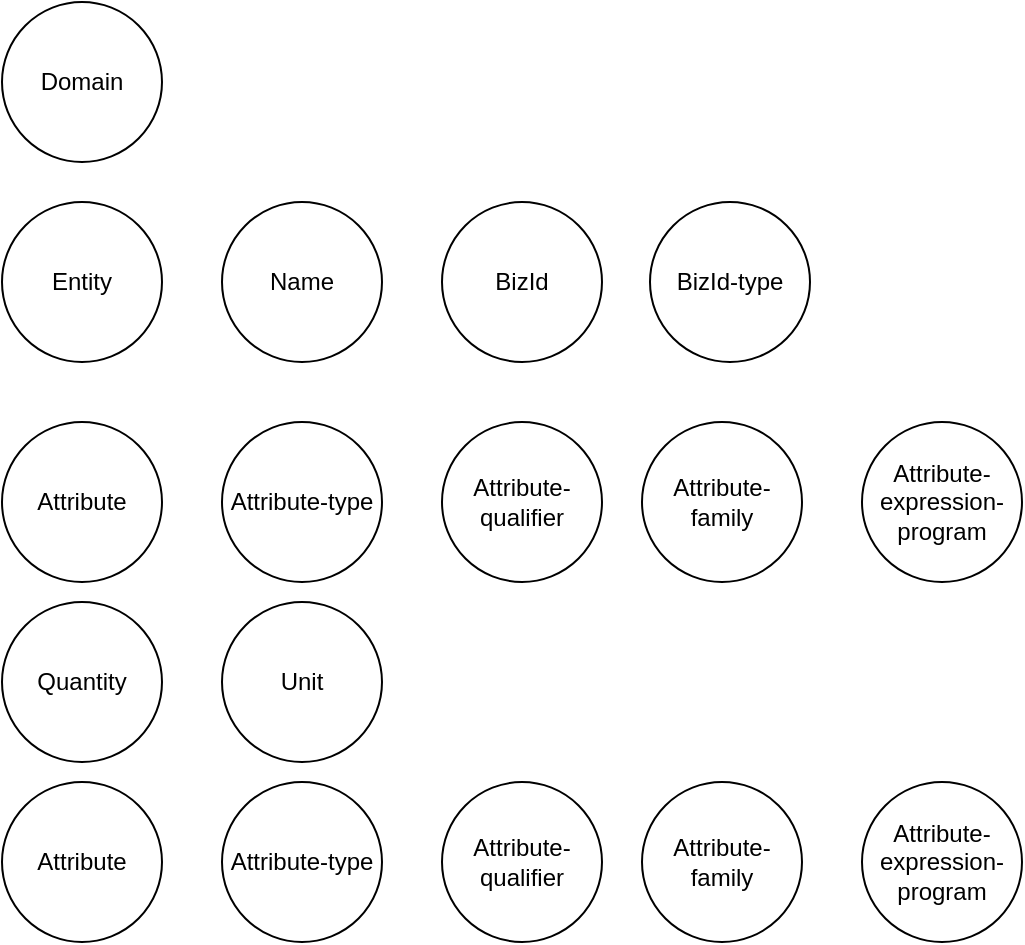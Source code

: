 <mxfile version="20.7.4" type="github">
  <diagram id="8liCXzgkEdSbJFoIxL7y" name="Page-1">
    <mxGraphModel dx="1306" dy="836" grid="1" gridSize="10" guides="1" tooltips="1" connect="1" arrows="1" fold="1" page="1" pageScale="1" pageWidth="850" pageHeight="1100" math="0" shadow="0">
      <root>
        <mxCell id="0" />
        <mxCell id="1" parent="0" />
        <mxCell id="UGJ1L-JOxJOwggU-99r5-2" value="Quantity" style="ellipse;whiteSpace=wrap;html=1;aspect=fixed;" vertex="1" parent="1">
          <mxGeometry x="60" y="550" width="80" height="80" as="geometry" />
        </mxCell>
        <mxCell id="UGJ1L-JOxJOwggU-99r5-3" value="Attribute-type" style="ellipse;whiteSpace=wrap;html=1;aspect=fixed;" vertex="1" parent="1">
          <mxGeometry x="170" y="460" width="80" height="80" as="geometry" />
        </mxCell>
        <mxCell id="UGJ1L-JOxJOwggU-99r5-4" value="Name" style="ellipse;whiteSpace=wrap;html=1;aspect=fixed;" vertex="1" parent="1">
          <mxGeometry x="170" y="350" width="80" height="80" as="geometry" />
        </mxCell>
        <mxCell id="UGJ1L-JOxJOwggU-99r5-5" value="BizId" style="ellipse;whiteSpace=wrap;html=1;aspect=fixed;" vertex="1" parent="1">
          <mxGeometry x="280" y="350" width="80" height="80" as="geometry" />
        </mxCell>
        <mxCell id="UGJ1L-JOxJOwggU-99r5-7" value="Attribute-qualifier" style="ellipse;whiteSpace=wrap;html=1;aspect=fixed;" vertex="1" parent="1">
          <mxGeometry x="280" y="460" width="80" height="80" as="geometry" />
        </mxCell>
        <mxCell id="UGJ1L-JOxJOwggU-99r5-8" value="Attribute" style="ellipse;whiteSpace=wrap;html=1;aspect=fixed;" vertex="1" parent="1">
          <mxGeometry x="60" y="460" width="80" height="80" as="geometry" />
        </mxCell>
        <mxCell id="UGJ1L-JOxJOwggU-99r5-9" value="Entity" style="ellipse;whiteSpace=wrap;html=1;aspect=fixed;" vertex="1" parent="1">
          <mxGeometry x="60" y="350" width="80" height="80" as="geometry" />
        </mxCell>
        <mxCell id="UGJ1L-JOxJOwggU-99r5-10" value="Domain" style="ellipse;whiteSpace=wrap;html=1;aspect=fixed;" vertex="1" parent="1">
          <mxGeometry x="60" y="250" width="80" height="80" as="geometry" />
        </mxCell>
        <mxCell id="UGJ1L-JOxJOwggU-99r5-11" value="BizId-type" style="ellipse;whiteSpace=wrap;html=1;aspect=fixed;" vertex="1" parent="1">
          <mxGeometry x="384" y="350" width="80" height="80" as="geometry" />
        </mxCell>
        <mxCell id="UGJ1L-JOxJOwggU-99r5-12" value="Unit" style="ellipse;whiteSpace=wrap;html=1;aspect=fixed;" vertex="1" parent="1">
          <mxGeometry x="170" y="550" width="80" height="80" as="geometry" />
        </mxCell>
        <mxCell id="UGJ1L-JOxJOwggU-99r5-13" value="Attribute-family" style="ellipse;whiteSpace=wrap;html=1;aspect=fixed;" vertex="1" parent="1">
          <mxGeometry x="380" y="460" width="80" height="80" as="geometry" />
        </mxCell>
        <mxCell id="UGJ1L-JOxJOwggU-99r5-14" value="Attribute-expression-program" style="ellipse;whiteSpace=wrap;html=1;aspect=fixed;" vertex="1" parent="1">
          <mxGeometry x="490" y="460" width="80" height="80" as="geometry" />
        </mxCell>
        <mxCell id="UGJ1L-JOxJOwggU-99r5-16" value="Attribute-type" style="ellipse;whiteSpace=wrap;html=1;aspect=fixed;" vertex="1" parent="1">
          <mxGeometry x="170" y="640" width="80" height="80" as="geometry" />
        </mxCell>
        <mxCell id="UGJ1L-JOxJOwggU-99r5-17" value="Attribute-qualifier" style="ellipse;whiteSpace=wrap;html=1;aspect=fixed;" vertex="1" parent="1">
          <mxGeometry x="280" y="640" width="80" height="80" as="geometry" />
        </mxCell>
        <mxCell id="UGJ1L-JOxJOwggU-99r5-18" value="Attribute" style="ellipse;whiteSpace=wrap;html=1;aspect=fixed;" vertex="1" parent="1">
          <mxGeometry x="60" y="640" width="80" height="80" as="geometry" />
        </mxCell>
        <mxCell id="UGJ1L-JOxJOwggU-99r5-19" value="Attribute-family" style="ellipse;whiteSpace=wrap;html=1;aspect=fixed;" vertex="1" parent="1">
          <mxGeometry x="380" y="640" width="80" height="80" as="geometry" />
        </mxCell>
        <mxCell id="UGJ1L-JOxJOwggU-99r5-20" value="Attribute-expression-program" style="ellipse;whiteSpace=wrap;html=1;aspect=fixed;" vertex="1" parent="1">
          <mxGeometry x="490" y="640" width="80" height="80" as="geometry" />
        </mxCell>
      </root>
    </mxGraphModel>
  </diagram>
</mxfile>
